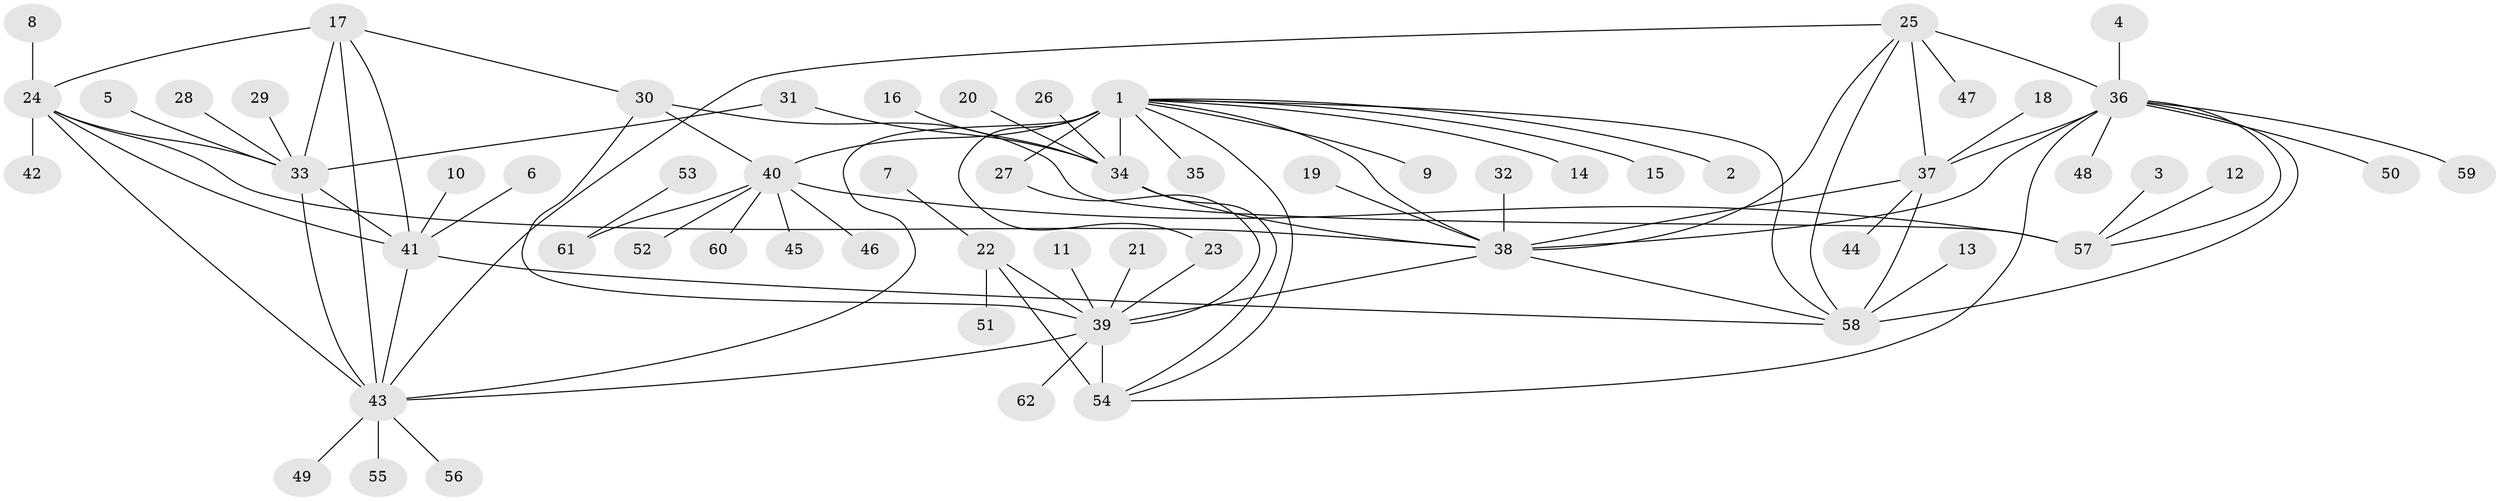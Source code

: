 // original degree distribution, {9: 0.07142857142857142, 6: 0.015873015873015872, 7: 0.03968253968253968, 8: 0.047619047619047616, 10: 0.007936507936507936, 13: 0.015873015873015872, 5: 0.015873015873015872, 12: 0.007936507936507936, 11: 0.015873015873015872, 3: 0.023809523809523808, 1: 0.5793650793650794, 2: 0.14285714285714285, 4: 0.015873015873015872}
// Generated by graph-tools (version 1.1) at 2025/50/03/09/25 03:50:30]
// undirected, 62 vertices, 90 edges
graph export_dot {
graph [start="1"]
  node [color=gray90,style=filled];
  1;
  2;
  3;
  4;
  5;
  6;
  7;
  8;
  9;
  10;
  11;
  12;
  13;
  14;
  15;
  16;
  17;
  18;
  19;
  20;
  21;
  22;
  23;
  24;
  25;
  26;
  27;
  28;
  29;
  30;
  31;
  32;
  33;
  34;
  35;
  36;
  37;
  38;
  39;
  40;
  41;
  42;
  43;
  44;
  45;
  46;
  47;
  48;
  49;
  50;
  51;
  52;
  53;
  54;
  55;
  56;
  57;
  58;
  59;
  60;
  61;
  62;
  1 -- 2 [weight=1.0];
  1 -- 9 [weight=1.0];
  1 -- 14 [weight=1.0];
  1 -- 15 [weight=1.0];
  1 -- 23 [weight=1.0];
  1 -- 27 [weight=2.0];
  1 -- 34 [weight=8.0];
  1 -- 35 [weight=1.0];
  1 -- 38 [weight=1.0];
  1 -- 40 [weight=1.0];
  1 -- 43 [weight=1.0];
  1 -- 54 [weight=1.0];
  1 -- 58 [weight=1.0];
  3 -- 57 [weight=1.0];
  4 -- 36 [weight=1.0];
  5 -- 33 [weight=1.0];
  6 -- 41 [weight=1.0];
  7 -- 22 [weight=1.0];
  8 -- 24 [weight=1.0];
  10 -- 41 [weight=1.0];
  11 -- 39 [weight=1.0];
  12 -- 57 [weight=1.0];
  13 -- 58 [weight=1.0];
  16 -- 34 [weight=1.0];
  17 -- 24 [weight=1.0];
  17 -- 30 [weight=1.0];
  17 -- 33 [weight=2.0];
  17 -- 41 [weight=1.0];
  17 -- 43 [weight=1.0];
  18 -- 37 [weight=1.0];
  19 -- 38 [weight=1.0];
  20 -- 34 [weight=1.0];
  21 -- 39 [weight=1.0];
  22 -- 39 [weight=4.0];
  22 -- 51 [weight=1.0];
  22 -- 54 [weight=1.0];
  23 -- 39 [weight=1.0];
  24 -- 33 [weight=2.0];
  24 -- 38 [weight=1.0];
  24 -- 41 [weight=1.0];
  24 -- 42 [weight=1.0];
  24 -- 43 [weight=1.0];
  25 -- 36 [weight=1.0];
  25 -- 37 [weight=2.0];
  25 -- 38 [weight=1.0];
  25 -- 43 [weight=1.0];
  25 -- 47 [weight=1.0];
  25 -- 58 [weight=1.0];
  26 -- 34 [weight=1.0];
  27 -- 39 [weight=1.0];
  28 -- 33 [weight=1.0];
  29 -- 33 [weight=1.0];
  30 -- 39 [weight=1.0];
  30 -- 40 [weight=2.0];
  30 -- 57 [weight=3.0];
  31 -- 33 [weight=1.0];
  31 -- 34 [weight=1.0];
  32 -- 38 [weight=1.0];
  33 -- 41 [weight=2.0];
  33 -- 43 [weight=2.0];
  34 -- 38 [weight=1.0];
  34 -- 54 [weight=1.0];
  36 -- 37 [weight=2.0];
  36 -- 38 [weight=1.0];
  36 -- 48 [weight=1.0];
  36 -- 50 [weight=1.0];
  36 -- 54 [weight=1.0];
  36 -- 57 [weight=1.0];
  36 -- 58 [weight=1.0];
  36 -- 59 [weight=1.0];
  37 -- 38 [weight=2.0];
  37 -- 44 [weight=1.0];
  37 -- 58 [weight=2.0];
  38 -- 39 [weight=1.0];
  38 -- 58 [weight=1.0];
  39 -- 43 [weight=1.0];
  39 -- 54 [weight=4.0];
  39 -- 62 [weight=1.0];
  40 -- 45 [weight=1.0];
  40 -- 46 [weight=1.0];
  40 -- 52 [weight=1.0];
  40 -- 57 [weight=6.0];
  40 -- 60 [weight=1.0];
  40 -- 61 [weight=1.0];
  41 -- 43 [weight=1.0];
  41 -- 58 [weight=1.0];
  43 -- 49 [weight=1.0];
  43 -- 55 [weight=1.0];
  43 -- 56 [weight=1.0];
  53 -- 61 [weight=1.0];
}
